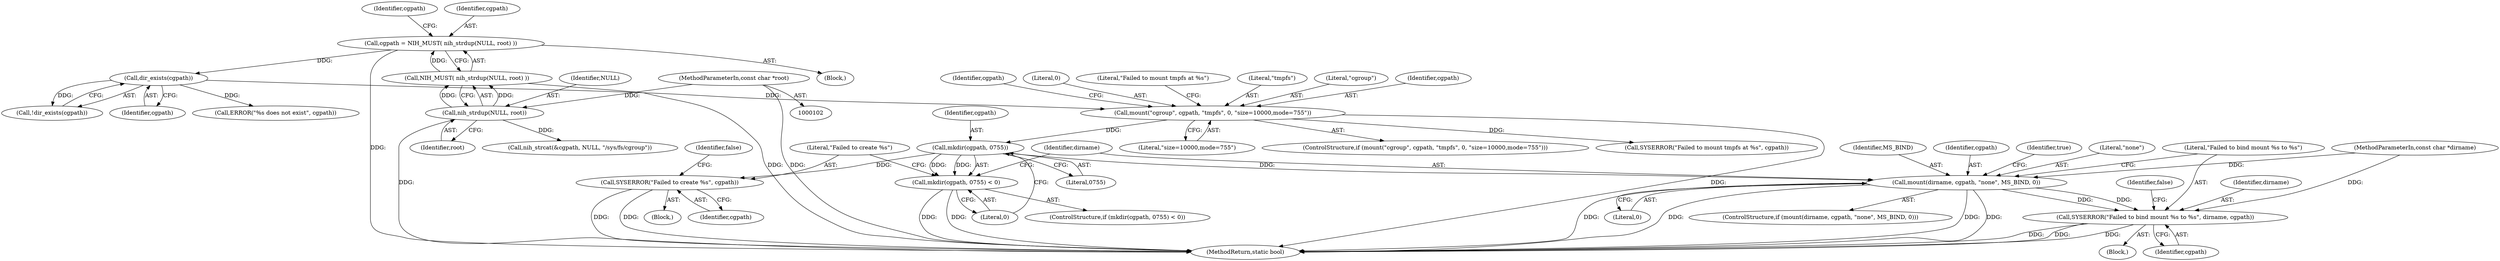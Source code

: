 digraph "1_lxc_592fd47a6245508b79fe6ac819fe6d3b2c1289be_0@API" {
"1000153" [label="(Call,mkdir(cgpath, 0755))"];
"1000133" [label="(Call,mount(\"cgroup\", cgpath, \"tmpfs\", 0, \"size=10000,mode=755\"))"];
"1000124" [label="(Call,dir_exists(cgpath))"];
"1000110" [label="(Call,cgpath = NIH_MUST( nih_strdup(NULL, root) ))"];
"1000112" [label="(Call,NIH_MUST( nih_strdup(NULL, root) ))"];
"1000113" [label="(Call,nih_strdup(NULL, root))"];
"1000103" [label="(MethodParameterIn,const char *root)"];
"1000152" [label="(Call,mkdir(cgpath, 0755) < 0)"];
"1000158" [label="(Call,SYSERROR(\"Failed to create %s\", cgpath))"];
"1000164" [label="(Call,mount(dirname, cgpath, \"none\", MS_BIND, 0))"];
"1000171" [label="(Call,SYSERROR(\"Failed to bind mount %s to %s\", dirname, cgpath))"];
"1000154" [label="(Identifier,cgpath)"];
"1000168" [label="(Identifier,MS_BIND)"];
"1000135" [label="(Identifier,cgpath)"];
"1000148" [label="(Identifier,cgpath)"];
"1000138" [label="(Literal,\"size=10000,mode=755\")"];
"1000110" [label="(Call,cgpath = NIH_MUST( nih_strdup(NULL, root) ))"];
"1000112" [label="(Call,NIH_MUST( nih_strdup(NULL, root) ))"];
"1000176" [label="(Identifier,false)"];
"1000119" [label="(Identifier,cgpath)"];
"1000117" [label="(Call,nih_strcat(&cgpath, NULL, \"/sys/fs/cgroup\"))"];
"1000163" [label="(ControlStructure,if (mount(dirname, cgpath, \"none\", MS_BIND, 0)))"];
"1000155" [label="(Literal,0755)"];
"1000169" [label="(Literal,0)"];
"1000179" [label="(MethodReturn,static bool)"];
"1000113" [label="(Call,nih_strdup(NULL, root))"];
"1000174" [label="(Identifier,cgpath)"];
"1000171" [label="(Call,SYSERROR(\"Failed to bind mount %s to %s\", dirname, cgpath))"];
"1000166" [label="(Identifier,cgpath)"];
"1000170" [label="(Block,)"];
"1000152" [label="(Call,mkdir(cgpath, 0755) < 0)"];
"1000159" [label="(Literal,\"Failed to create %s\")"];
"1000140" [label="(Call,SYSERROR(\"Failed to mount tmpfs at %s\", cgpath))"];
"1000162" [label="(Identifier,false)"];
"1000178" [label="(Identifier,true)"];
"1000151" [label="(ControlStructure,if (mkdir(cgpath, 0755) < 0))"];
"1000125" [label="(Identifier,cgpath)"];
"1000104" [label="(MethodParameterIn,const char *dirname)"];
"1000153" [label="(Call,mkdir(cgpath, 0755))"];
"1000160" [label="(Identifier,cgpath)"];
"1000164" [label="(Call,mount(dirname, cgpath, \"none\", MS_BIND, 0))"];
"1000137" [label="(Literal,0)"];
"1000173" [label="(Identifier,dirname)"];
"1000132" [label="(ControlStructure,if (mount(\"cgroup\", cgpath, \"tmpfs\", 0, \"size=10000,mode=755\")))"];
"1000127" [label="(Call,ERROR(\"%s does not exist\", cgpath))"];
"1000165" [label="(Identifier,dirname)"];
"1000115" [label="(Identifier,root)"];
"1000141" [label="(Literal,\"Failed to mount tmpfs at %s\")"];
"1000156" [label="(Literal,0)"];
"1000114" [label="(Identifier,NULL)"];
"1000105" [label="(Block,)"];
"1000158" [label="(Call,SYSERROR(\"Failed to create %s\", cgpath))"];
"1000133" [label="(Call,mount(\"cgroup\", cgpath, \"tmpfs\", 0, \"size=10000,mode=755\"))"];
"1000123" [label="(Call,!dir_exists(cgpath))"];
"1000103" [label="(MethodParameterIn,const char *root)"];
"1000136" [label="(Literal,\"tmpfs\")"];
"1000124" [label="(Call,dir_exists(cgpath))"];
"1000167" [label="(Literal,\"none\")"];
"1000134" [label="(Literal,\"cgroup\")"];
"1000157" [label="(Block,)"];
"1000111" [label="(Identifier,cgpath)"];
"1000172" [label="(Literal,\"Failed to bind mount %s to %s\")"];
"1000153" -> "1000152"  [label="AST: "];
"1000153" -> "1000155"  [label="CFG: "];
"1000154" -> "1000153"  [label="AST: "];
"1000155" -> "1000153"  [label="AST: "];
"1000156" -> "1000153"  [label="CFG: "];
"1000153" -> "1000152"  [label="DDG: "];
"1000153" -> "1000152"  [label="DDG: "];
"1000133" -> "1000153"  [label="DDG: "];
"1000153" -> "1000158"  [label="DDG: "];
"1000153" -> "1000164"  [label="DDG: "];
"1000133" -> "1000132"  [label="AST: "];
"1000133" -> "1000138"  [label="CFG: "];
"1000134" -> "1000133"  [label="AST: "];
"1000135" -> "1000133"  [label="AST: "];
"1000136" -> "1000133"  [label="AST: "];
"1000137" -> "1000133"  [label="AST: "];
"1000138" -> "1000133"  [label="AST: "];
"1000141" -> "1000133"  [label="CFG: "];
"1000148" -> "1000133"  [label="CFG: "];
"1000133" -> "1000179"  [label="DDG: "];
"1000124" -> "1000133"  [label="DDG: "];
"1000133" -> "1000140"  [label="DDG: "];
"1000124" -> "1000123"  [label="AST: "];
"1000124" -> "1000125"  [label="CFG: "];
"1000125" -> "1000124"  [label="AST: "];
"1000123" -> "1000124"  [label="CFG: "];
"1000124" -> "1000123"  [label="DDG: "];
"1000110" -> "1000124"  [label="DDG: "];
"1000124" -> "1000127"  [label="DDG: "];
"1000110" -> "1000105"  [label="AST: "];
"1000110" -> "1000112"  [label="CFG: "];
"1000111" -> "1000110"  [label="AST: "];
"1000112" -> "1000110"  [label="AST: "];
"1000119" -> "1000110"  [label="CFG: "];
"1000110" -> "1000179"  [label="DDG: "];
"1000112" -> "1000110"  [label="DDG: "];
"1000112" -> "1000113"  [label="CFG: "];
"1000113" -> "1000112"  [label="AST: "];
"1000112" -> "1000179"  [label="DDG: "];
"1000113" -> "1000112"  [label="DDG: "];
"1000113" -> "1000112"  [label="DDG: "];
"1000113" -> "1000115"  [label="CFG: "];
"1000114" -> "1000113"  [label="AST: "];
"1000115" -> "1000113"  [label="AST: "];
"1000113" -> "1000179"  [label="DDG: "];
"1000103" -> "1000113"  [label="DDG: "];
"1000113" -> "1000117"  [label="DDG: "];
"1000103" -> "1000102"  [label="AST: "];
"1000103" -> "1000179"  [label="DDG: "];
"1000152" -> "1000151"  [label="AST: "];
"1000152" -> "1000156"  [label="CFG: "];
"1000156" -> "1000152"  [label="AST: "];
"1000159" -> "1000152"  [label="CFG: "];
"1000165" -> "1000152"  [label="CFG: "];
"1000152" -> "1000179"  [label="DDG: "];
"1000152" -> "1000179"  [label="DDG: "];
"1000158" -> "1000157"  [label="AST: "];
"1000158" -> "1000160"  [label="CFG: "];
"1000159" -> "1000158"  [label="AST: "];
"1000160" -> "1000158"  [label="AST: "];
"1000162" -> "1000158"  [label="CFG: "];
"1000158" -> "1000179"  [label="DDG: "];
"1000158" -> "1000179"  [label="DDG: "];
"1000164" -> "1000163"  [label="AST: "];
"1000164" -> "1000169"  [label="CFG: "];
"1000165" -> "1000164"  [label="AST: "];
"1000166" -> "1000164"  [label="AST: "];
"1000167" -> "1000164"  [label="AST: "];
"1000168" -> "1000164"  [label="AST: "];
"1000169" -> "1000164"  [label="AST: "];
"1000172" -> "1000164"  [label="CFG: "];
"1000178" -> "1000164"  [label="CFG: "];
"1000164" -> "1000179"  [label="DDG: "];
"1000164" -> "1000179"  [label="DDG: "];
"1000164" -> "1000179"  [label="DDG: "];
"1000164" -> "1000179"  [label="DDG: "];
"1000104" -> "1000164"  [label="DDG: "];
"1000164" -> "1000171"  [label="DDG: "];
"1000164" -> "1000171"  [label="DDG: "];
"1000171" -> "1000170"  [label="AST: "];
"1000171" -> "1000174"  [label="CFG: "];
"1000172" -> "1000171"  [label="AST: "];
"1000173" -> "1000171"  [label="AST: "];
"1000174" -> "1000171"  [label="AST: "];
"1000176" -> "1000171"  [label="CFG: "];
"1000171" -> "1000179"  [label="DDG: "];
"1000171" -> "1000179"  [label="DDG: "];
"1000171" -> "1000179"  [label="DDG: "];
"1000104" -> "1000171"  [label="DDG: "];
}
